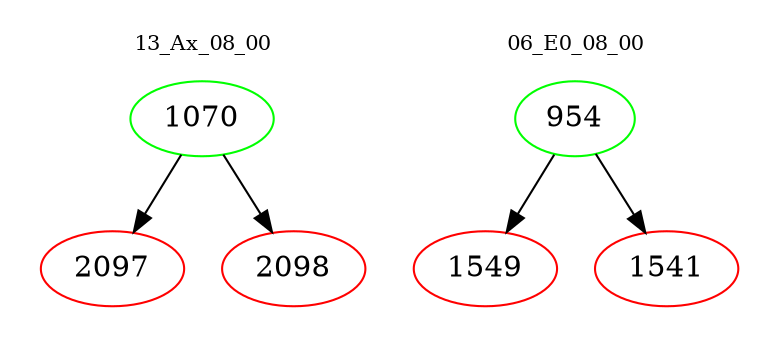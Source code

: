 digraph{
subgraph cluster_0 {
color = white
label = "13_Ax_08_00";
fontsize=10;
T0_1070 [label="1070", color="green"]
T0_1070 -> T0_2097 [color="black"]
T0_2097 [label="2097", color="red"]
T0_1070 -> T0_2098 [color="black"]
T0_2098 [label="2098", color="red"]
}
subgraph cluster_1 {
color = white
label = "06_E0_08_00";
fontsize=10;
T1_954 [label="954", color="green"]
T1_954 -> T1_1549 [color="black"]
T1_1549 [label="1549", color="red"]
T1_954 -> T1_1541 [color="black"]
T1_1541 [label="1541", color="red"]
}
}

